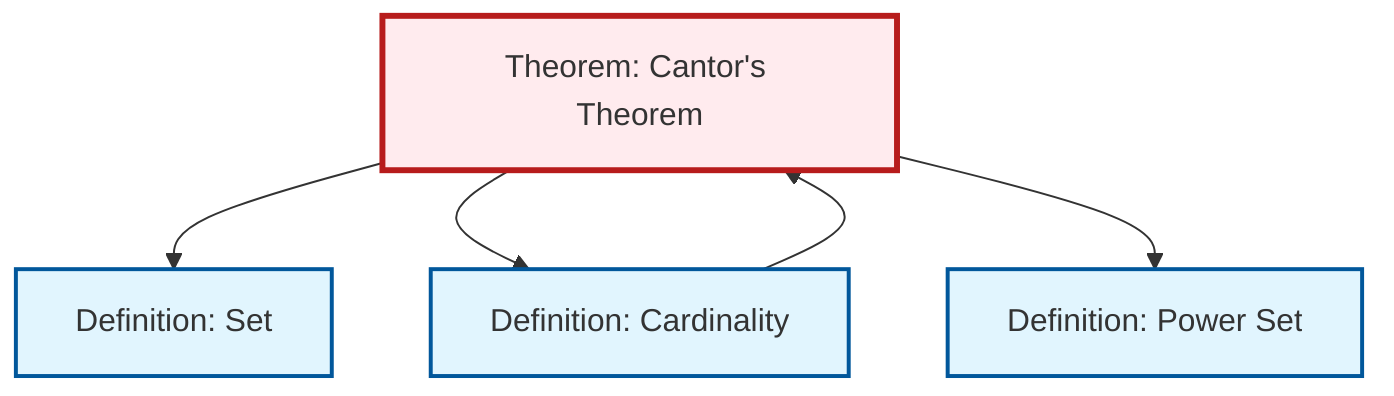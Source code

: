 graph TD
    classDef definition fill:#e1f5fe,stroke:#01579b,stroke-width:2px
    classDef theorem fill:#f3e5f5,stroke:#4a148c,stroke-width:2px
    classDef axiom fill:#fff3e0,stroke:#e65100,stroke-width:2px
    classDef example fill:#e8f5e9,stroke:#1b5e20,stroke-width:2px
    classDef current fill:#ffebee,stroke:#b71c1c,stroke-width:3px
    def-set["Definition: Set"]:::definition
    def-power-set["Definition: Power Set"]:::definition
    thm-cantor["Theorem: Cantor's Theorem"]:::theorem
    def-cardinality["Definition: Cardinality"]:::definition
    def-cardinality --> thm-cantor
    thm-cantor --> def-set
    thm-cantor --> def-cardinality
    thm-cantor --> def-power-set
    class thm-cantor current